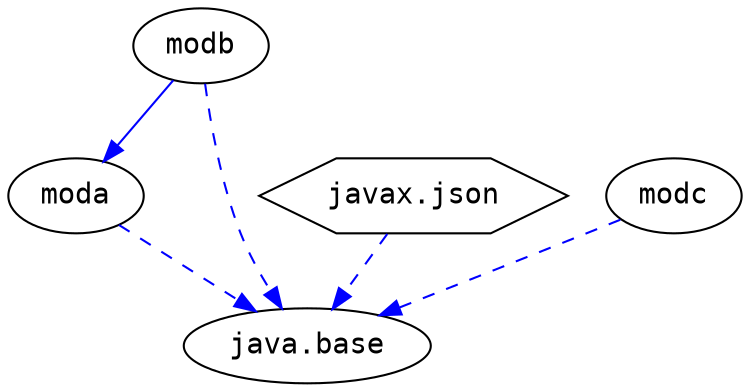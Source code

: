 # Created by depvis.JigsawDepVisualizer on Fri Dec 30 11:18:32 CET 2016
digraph Java9_Dependency_Visualizer {
modb[fontname="Consolas",shape="ellipse",label="modb"];
moda[fontname="Consolas",shape="ellipse",label="moda"];
java_base[fontname="Consolas",shape="ellipse",label="java.base"];
javax_json[fontname="Consolas",shape="hexagon",label="javax.json"];
modc[fontname="Consolas",shape="ellipse",label="modc"];
modb -> moda[color="#0000ff",fontname="Consolas",fontcolor="#0000ff",weight="8"]
modb -> java_base[color="#0000ff",fontname="Consolas",fontcolor="#0000ff",style="dashed",weight="16"]
javax_json -> java_base[color="#0000ff",fontname="Consolas",fontcolor="#0000ff",style="dashed",weight="16"]
moda -> java_base[color="#0000ff",fontname="Consolas",fontcolor="#0000ff",style="dashed",weight="16"]
modc -> java_base[color="#0000ff",fontname="Consolas",fontcolor="#0000ff",style="dashed",weight="16"]
}
